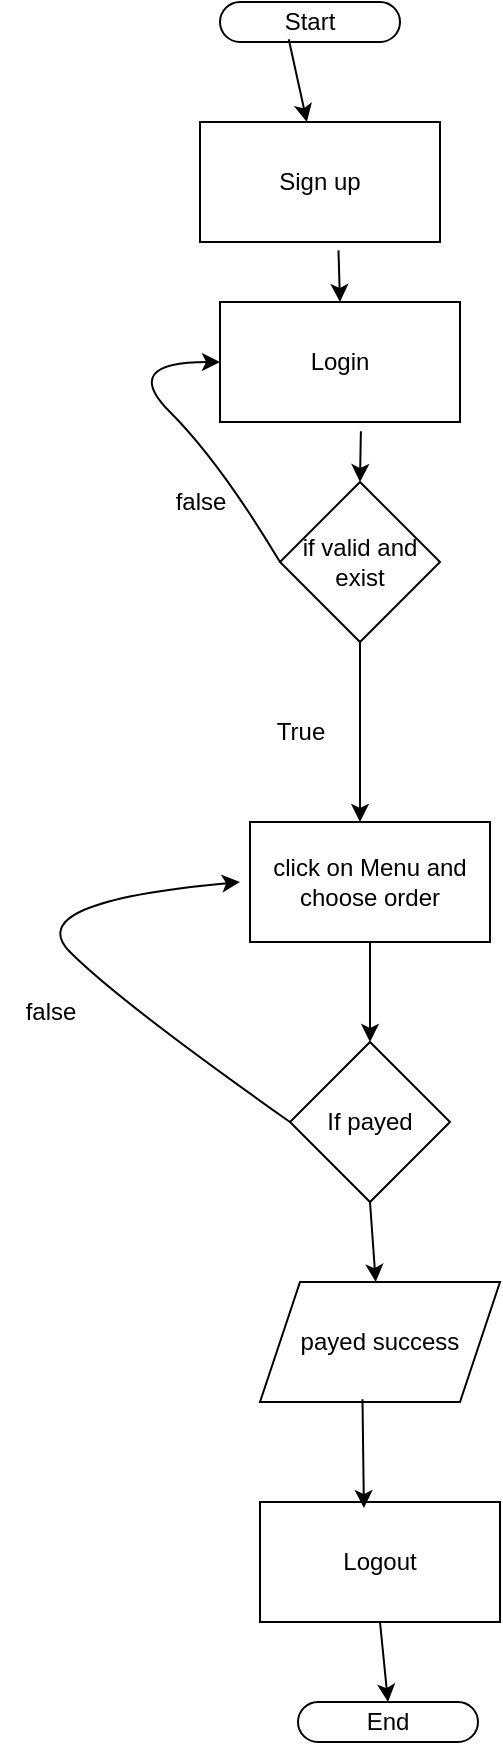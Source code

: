 <mxfile version="20.8.14" type="device"><diagram name="Page-1" id="HQVJlAwRqFbm7pZ-0HA8"><mxGraphModel dx="2580" dy="1030" grid="1" gridSize="10" guides="1" tooltips="1" connect="1" arrows="1" fold="1" page="1" pageScale="1" pageWidth="827" pageHeight="1169" math="0" shadow="0"><root><mxCell id="0"/><mxCell id="1" parent="0"/><mxCell id="NaBzUymAmXvWjXAZS2nb-2" value="End" style="rounded=1;whiteSpace=wrap;html=1;arcSize=50;" vertex="1" parent="1"><mxGeometry x="369" y="900" width="90" height="20" as="geometry"/></mxCell><mxCell id="NaBzUymAmXvWjXAZS2nb-3" value="Start" style="rounded=1;whiteSpace=wrap;html=1;arcSize=50;" vertex="1" parent="1"><mxGeometry x="330" y="50" width="90" height="20" as="geometry"/></mxCell><mxCell id="NaBzUymAmXvWjXAZS2nb-5" value="Sign up" style="rounded=0;whiteSpace=wrap;html=1;" vertex="1" parent="1"><mxGeometry x="320" y="110" width="120" height="60" as="geometry"/></mxCell><mxCell id="NaBzUymAmXvWjXAZS2nb-6" value="" style="endArrow=classic;html=1;rounded=0;exitX=0.382;exitY=0.93;exitDx=0;exitDy=0;exitPerimeter=0;" edge="1" parent="1" source="NaBzUymAmXvWjXAZS2nb-3" target="NaBzUymAmXvWjXAZS2nb-5"><mxGeometry width="50" height="50" relative="1" as="geometry"><mxPoint x="250" y="280" as="sourcePoint"/><mxPoint x="300" y="230" as="targetPoint"/></mxGeometry></mxCell><mxCell id="NaBzUymAmXvWjXAZS2nb-7" value="Login" style="rounded=0;whiteSpace=wrap;html=1;" vertex="1" parent="1"><mxGeometry x="330" y="200" width="120" height="60" as="geometry"/></mxCell><mxCell id="NaBzUymAmXvWjXAZS2nb-8" value="" style="endArrow=classic;html=1;rounded=0;entryX=0.5;entryY=0;entryDx=0;entryDy=0;exitX=0.577;exitY=1.07;exitDx=0;exitDy=0;exitPerimeter=0;" edge="1" parent="1" source="NaBzUymAmXvWjXAZS2nb-5" target="NaBzUymAmXvWjXAZS2nb-7"><mxGeometry width="50" height="50" relative="1" as="geometry"><mxPoint x="250" y="150" as="sourcePoint"/><mxPoint x="300" y="100" as="targetPoint"/></mxGeometry></mxCell><mxCell id="NaBzUymAmXvWjXAZS2nb-10" value="if valid and exist" style="rhombus;whiteSpace=wrap;html=1;" vertex="1" parent="1"><mxGeometry x="360" y="290" width="80" height="80" as="geometry"/></mxCell><mxCell id="NaBzUymAmXvWjXAZS2nb-11" value="" style="endArrow=classic;html=1;rounded=0;entryX=0.5;entryY=0;entryDx=0;entryDy=0;exitX=0.587;exitY=1.077;exitDx=0;exitDy=0;exitPerimeter=0;" edge="1" parent="1" source="NaBzUymAmXvWjXAZS2nb-7" target="NaBzUymAmXvWjXAZS2nb-10"><mxGeometry width="50" height="50" relative="1" as="geometry"><mxPoint x="270" y="320" as="sourcePoint"/><mxPoint x="320" y="270" as="targetPoint"/></mxGeometry></mxCell><mxCell id="NaBzUymAmXvWjXAZS2nb-14" value="True" style="text;html=1;align=center;verticalAlign=middle;resizable=0;points=[];autosize=1;strokeColor=none;fillColor=none;" vertex="1" parent="1"><mxGeometry x="345" y="400" width="50" height="30" as="geometry"/></mxCell><mxCell id="NaBzUymAmXvWjXAZS2nb-16" value="" style="curved=1;endArrow=classic;html=1;rounded=0;exitX=0;exitY=0.5;exitDx=0;exitDy=0;" edge="1" parent="1" source="NaBzUymAmXvWjXAZS2nb-10"><mxGeometry width="50" height="50" relative="1" as="geometry"><mxPoint x="280" y="280" as="sourcePoint"/><mxPoint x="330" y="230" as="targetPoint"/><Array as="points"><mxPoint x="330" y="280"/><mxPoint x="280" y="230"/></Array></mxGeometry></mxCell><mxCell id="NaBzUymAmXvWjXAZS2nb-17" value="false" style="text;html=1;align=center;verticalAlign=middle;resizable=0;points=[];autosize=1;strokeColor=none;fillColor=none;" vertex="1" parent="1"><mxGeometry x="295" y="285" width="50" height="30" as="geometry"/></mxCell><mxCell id="NaBzUymAmXvWjXAZS2nb-18" value="" style="endArrow=classic;html=1;rounded=0;exitX=0.5;exitY=1;exitDx=0;exitDy=0;" edge="1" parent="1" source="NaBzUymAmXvWjXAZS2nb-10"><mxGeometry width="50" height="50" relative="1" as="geometry"><mxPoint x="430" y="470" as="sourcePoint"/><mxPoint x="400" y="460" as="targetPoint"/></mxGeometry></mxCell><mxCell id="NaBzUymAmXvWjXAZS2nb-19" value="click on Menu and choose order" style="rounded=0;whiteSpace=wrap;html=1;" vertex="1" parent="1"><mxGeometry x="345" y="460" width="120" height="60" as="geometry"/></mxCell><mxCell id="NaBzUymAmXvWjXAZS2nb-20" value="If payed" style="rhombus;whiteSpace=wrap;html=1;" vertex="1" parent="1"><mxGeometry x="365" y="570" width="80" height="80" as="geometry"/></mxCell><mxCell id="NaBzUymAmXvWjXAZS2nb-21" value="" style="endArrow=classic;html=1;rounded=0;exitX=0.5;exitY=1;exitDx=0;exitDy=0;entryX=0.5;entryY=0;entryDx=0;entryDy=0;" edge="1" parent="1" source="NaBzUymAmXvWjXAZS2nb-19" target="NaBzUymAmXvWjXAZS2nb-20"><mxGeometry width="50" height="50" relative="1" as="geometry"><mxPoint x="400" y="580" as="sourcePoint"/><mxPoint x="450" y="530" as="targetPoint"/></mxGeometry></mxCell><mxCell id="NaBzUymAmXvWjXAZS2nb-23" value="" style="curved=1;endArrow=classic;html=1;rounded=0;exitX=0;exitY=0.5;exitDx=0;exitDy=0;" edge="1" parent="1" source="NaBzUymAmXvWjXAZS2nb-20"><mxGeometry width="50" height="50" relative="1" as="geometry"><mxPoint x="230" y="550" as="sourcePoint"/><mxPoint x="340" y="490" as="targetPoint"/><Array as="points"><mxPoint x="280" y="550"/><mxPoint x="230" y="500"/></Array></mxGeometry></mxCell><mxCell id="NaBzUymAmXvWjXAZS2nb-24" value="false" style="text;html=1;align=center;verticalAlign=middle;resizable=0;points=[];autosize=1;strokeColor=none;fillColor=none;" vertex="1" parent="1"><mxGeometry x="220" y="540" width="50" height="30" as="geometry"/></mxCell><mxCell id="NaBzUymAmXvWjXAZS2nb-25" value="" style="endArrow=classic;html=1;rounded=0;exitX=0.5;exitY=1;exitDx=0;exitDy=0;" edge="1" parent="1" source="NaBzUymAmXvWjXAZS2nb-20" target="NaBzUymAmXvWjXAZS2nb-26"><mxGeometry width="50" height="50" relative="1" as="geometry"><mxPoint x="450" y="680" as="sourcePoint"/><mxPoint x="490" y="620" as="targetPoint"/></mxGeometry></mxCell><mxCell id="NaBzUymAmXvWjXAZS2nb-26" value="payed success" style="shape=parallelogram;perimeter=parallelogramPerimeter;whiteSpace=wrap;html=1;fixedSize=1;" vertex="1" parent="1"><mxGeometry x="350" y="690" width="120" height="60" as="geometry"/></mxCell><mxCell id="NaBzUymAmXvWjXAZS2nb-27" value="Logout" style="rounded=0;whiteSpace=wrap;html=1;" vertex="1" parent="1"><mxGeometry x="350" y="800" width="120" height="60" as="geometry"/></mxCell><mxCell id="NaBzUymAmXvWjXAZS2nb-28" value="" style="endArrow=classic;html=1;rounded=0;exitX=0.427;exitY=0.977;exitDx=0;exitDy=0;exitPerimeter=0;entryX=0.433;entryY=0.05;entryDx=0;entryDy=0;entryPerimeter=0;" edge="1" parent="1" source="NaBzUymAmXvWjXAZS2nb-26" target="NaBzUymAmXvWjXAZS2nb-27"><mxGeometry width="50" height="50" relative="1" as="geometry"><mxPoint x="420" y="820" as="sourcePoint"/><mxPoint x="470" y="770" as="targetPoint"/></mxGeometry></mxCell><mxCell id="NaBzUymAmXvWjXAZS2nb-29" value="" style="endArrow=classic;html=1;rounded=0;exitX=0.5;exitY=1;exitDx=0;exitDy=0;entryX=0.5;entryY=0;entryDx=0;entryDy=0;" edge="1" parent="1" source="NaBzUymAmXvWjXAZS2nb-27" target="NaBzUymAmXvWjXAZS2nb-2"><mxGeometry width="50" height="50" relative="1" as="geometry"><mxPoint x="440" y="960" as="sourcePoint"/><mxPoint x="490" y="910" as="targetPoint"/></mxGeometry></mxCell></root></mxGraphModel></diagram></mxfile>